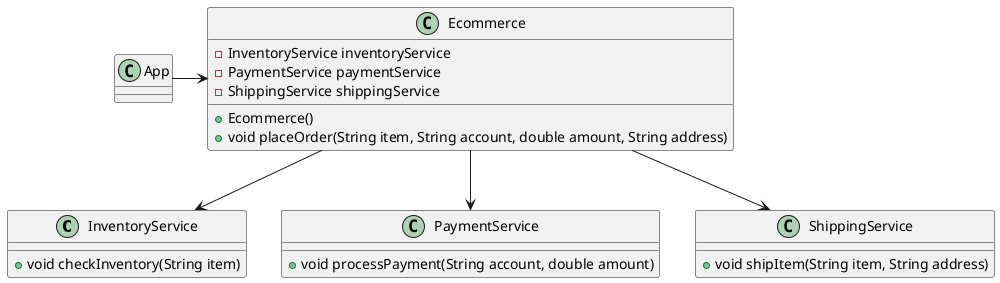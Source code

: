 @startuml
class InventoryService {
    +void checkInventory(String item)
}

class PaymentService {
    +void processPayment(String account, double amount)
}

class ShippingService {
    +void shipItem(String item, String address)
}

class Ecommerce {
    -InventoryService inventoryService
    -PaymentService paymentService
    -ShippingService shippingService
    +Ecommerce()
    +void placeOrder(String item, String account, double amount, String address)
}

App -> Ecommerce
Ecommerce -down-> InventoryService
Ecommerce -down-> PaymentService
Ecommerce -down-> ShippingService
@enduml
